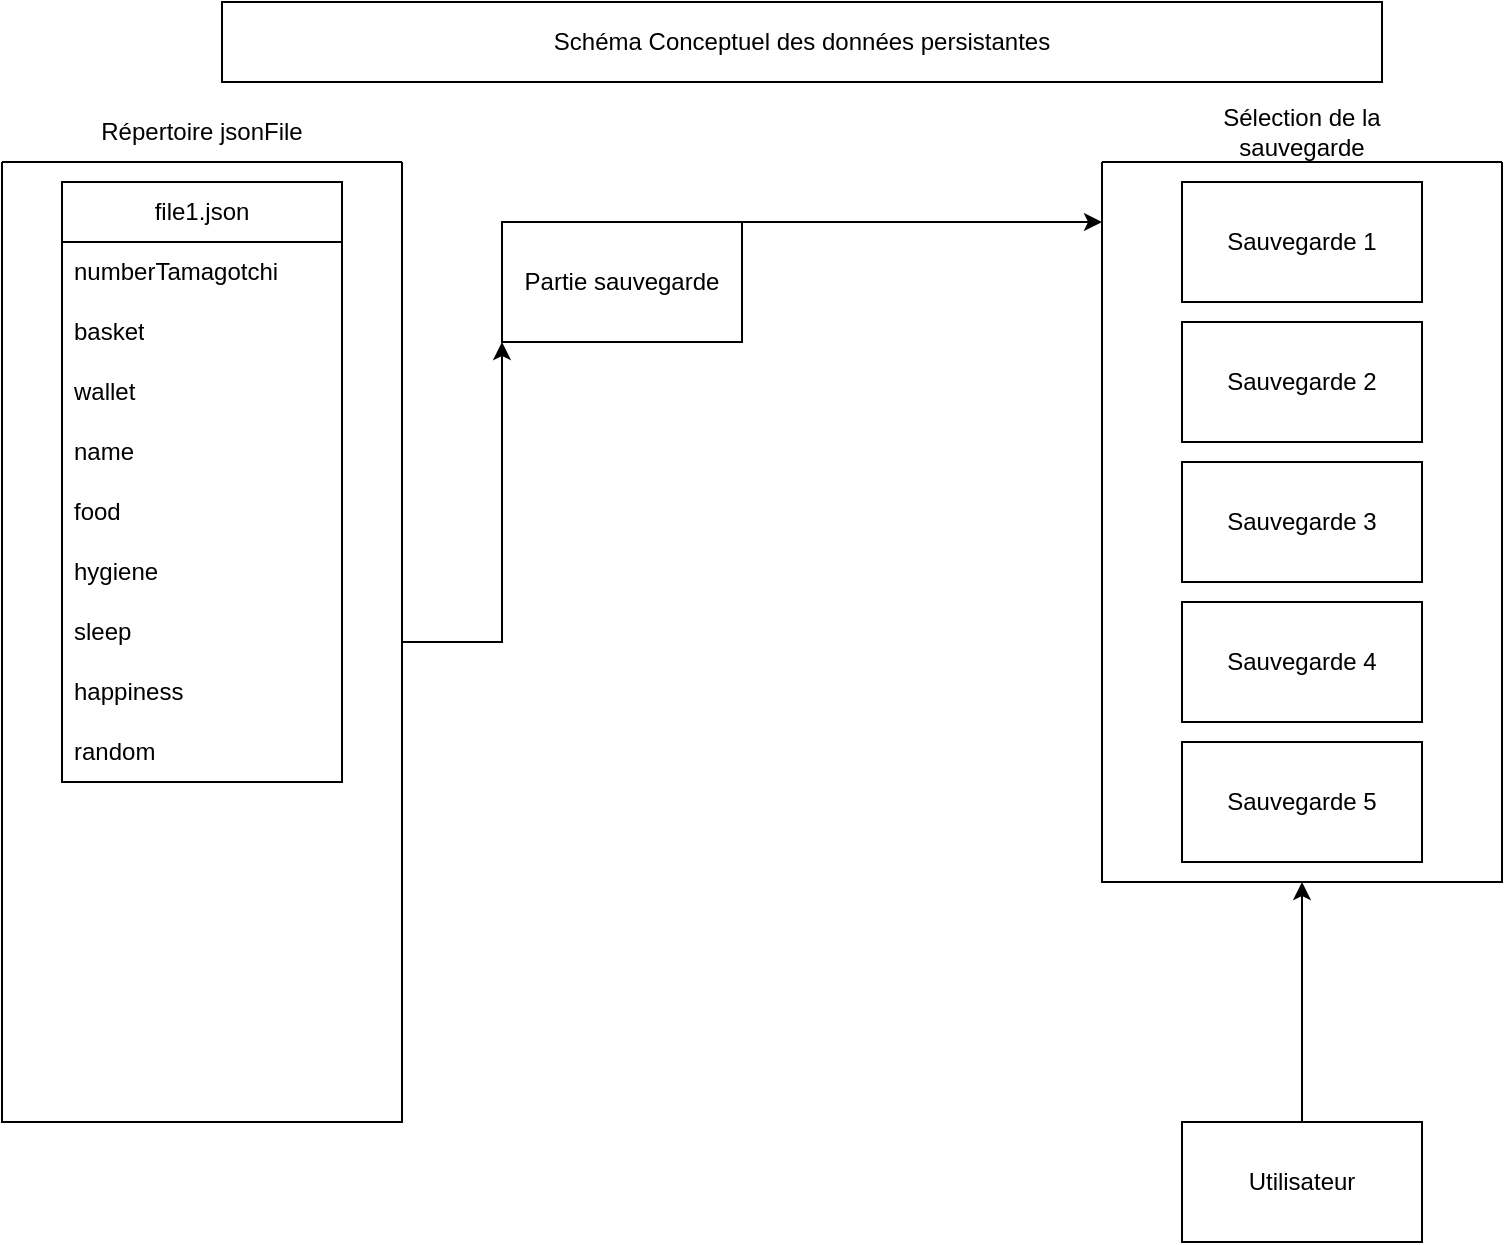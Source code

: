 <mxfile version="22.1.8" type="github">
  <diagram name="Page-1" id="RKldDxdXnzxLfKrf3fxR">
    <mxGraphModel dx="1454" dy="618" grid="1" gridSize="10" guides="1" tooltips="1" connect="1" arrows="1" fold="1" page="1" pageScale="1" pageWidth="827" pageHeight="1169" math="0" shadow="0">
      <root>
        <mxCell id="0" />
        <mxCell id="1" parent="0" />
        <mxCell id="Vucdj2E9eZRiBnAGtS3r-5" value="Schéma Conceptuel des données persistantes" style="rounded=0;whiteSpace=wrap;html=1;" parent="1" vertex="1">
          <mxGeometry x="120" y="40" width="580" height="40" as="geometry" />
        </mxCell>
        <mxCell id="Vucdj2E9eZRiBnAGtS3r-37" style="edgeStyle=orthogonalEdgeStyle;rounded=0;orthogonalLoop=1;jettySize=auto;html=1;exitX=1;exitY=0.5;exitDx=0;exitDy=0;entryX=0;entryY=1;entryDx=0;entryDy=0;" parent="1" source="Vucdj2E9eZRiBnAGtS3r-6" target="Vucdj2E9eZRiBnAGtS3r-27" edge="1">
          <mxGeometry relative="1" as="geometry" />
        </mxCell>
        <mxCell id="Vucdj2E9eZRiBnAGtS3r-6" value="" style="swimlane;startSize=0;" parent="1" vertex="1">
          <mxGeometry x="10" y="120" width="200" height="480" as="geometry" />
        </mxCell>
        <mxCell id="Vucdj2E9eZRiBnAGtS3r-1" value="file1.json" style="swimlane;fontStyle=0;childLayout=stackLayout;horizontal=1;startSize=30;horizontalStack=0;resizeParent=1;resizeParentMax=0;resizeLast=0;collapsible=1;marginBottom=0;whiteSpace=wrap;html=1;" parent="Vucdj2E9eZRiBnAGtS3r-6" vertex="1">
          <mxGeometry x="30" y="10" width="140" height="300" as="geometry" />
        </mxCell>
        <mxCell id="Vucdj2E9eZRiBnAGtS3r-2" value="numberTamagotchi" style="text;strokeColor=none;fillColor=none;align=left;verticalAlign=middle;spacingLeft=4;spacingRight=4;overflow=hidden;points=[[0,0.5],[1,0.5]];portConstraint=eastwest;rotatable=0;whiteSpace=wrap;html=1;" parent="Vucdj2E9eZRiBnAGtS3r-1" vertex="1">
          <mxGeometry y="30" width="140" height="30" as="geometry" />
        </mxCell>
        <mxCell id="Vucdj2E9eZRiBnAGtS3r-3" value="basket" style="text;strokeColor=none;fillColor=none;align=left;verticalAlign=middle;spacingLeft=4;spacingRight=4;overflow=hidden;points=[[0,0.5],[1,0.5]];portConstraint=eastwest;rotatable=0;whiteSpace=wrap;html=1;" parent="Vucdj2E9eZRiBnAGtS3r-1" vertex="1">
          <mxGeometry y="60" width="140" height="30" as="geometry" />
        </mxCell>
        <mxCell id="Vucdj2E9eZRiBnAGtS3r-4" value="wallet" style="text;strokeColor=none;fillColor=none;align=left;verticalAlign=middle;spacingLeft=4;spacingRight=4;overflow=hidden;points=[[0,0.5],[1,0.5]];portConstraint=eastwest;rotatable=0;whiteSpace=wrap;html=1;" parent="Vucdj2E9eZRiBnAGtS3r-1" vertex="1">
          <mxGeometry y="90" width="140" height="30" as="geometry" />
        </mxCell>
        <mxCell id="Vucdj2E9eZRiBnAGtS3r-20" value="name" style="text;strokeColor=none;fillColor=none;align=left;verticalAlign=middle;spacingLeft=4;spacingRight=4;overflow=hidden;points=[[0,0.5],[1,0.5]];portConstraint=eastwest;rotatable=0;whiteSpace=wrap;html=1;" parent="Vucdj2E9eZRiBnAGtS3r-1" vertex="1">
          <mxGeometry y="120" width="140" height="30" as="geometry" />
        </mxCell>
        <mxCell id="Vucdj2E9eZRiBnAGtS3r-21" value="food" style="text;strokeColor=none;fillColor=none;align=left;verticalAlign=middle;spacingLeft=4;spacingRight=4;overflow=hidden;points=[[0,0.5],[1,0.5]];portConstraint=eastwest;rotatable=0;whiteSpace=wrap;html=1;" parent="Vucdj2E9eZRiBnAGtS3r-1" vertex="1">
          <mxGeometry y="150" width="140" height="30" as="geometry" />
        </mxCell>
        <mxCell id="Vucdj2E9eZRiBnAGtS3r-23" value="hygiene" style="text;strokeColor=none;fillColor=none;align=left;verticalAlign=middle;spacingLeft=4;spacingRight=4;overflow=hidden;points=[[0,0.5],[1,0.5]];portConstraint=eastwest;rotatable=0;whiteSpace=wrap;html=1;" parent="Vucdj2E9eZRiBnAGtS3r-1" vertex="1">
          <mxGeometry y="180" width="140" height="30" as="geometry" />
        </mxCell>
        <mxCell id="Vucdj2E9eZRiBnAGtS3r-24" value="sleep" style="text;strokeColor=none;fillColor=none;align=left;verticalAlign=middle;spacingLeft=4;spacingRight=4;overflow=hidden;points=[[0,0.5],[1,0.5]];portConstraint=eastwest;rotatable=0;whiteSpace=wrap;html=1;" parent="Vucdj2E9eZRiBnAGtS3r-1" vertex="1">
          <mxGeometry y="210" width="140" height="30" as="geometry" />
        </mxCell>
        <mxCell id="Vucdj2E9eZRiBnAGtS3r-26" value="happiness" style="text;strokeColor=none;fillColor=none;align=left;verticalAlign=middle;spacingLeft=4;spacingRight=4;overflow=hidden;points=[[0,0.5],[1,0.5]];portConstraint=eastwest;rotatable=0;whiteSpace=wrap;html=1;" parent="Vucdj2E9eZRiBnAGtS3r-1" vertex="1">
          <mxGeometry y="240" width="140" height="30" as="geometry" />
        </mxCell>
        <mxCell id="Vucdj2E9eZRiBnAGtS3r-25" value="random" style="text;strokeColor=none;fillColor=none;align=left;verticalAlign=middle;spacingLeft=4;spacingRight=4;overflow=hidden;points=[[0,0.5],[1,0.5]];portConstraint=eastwest;rotatable=0;whiteSpace=wrap;html=1;" parent="Vucdj2E9eZRiBnAGtS3r-1" vertex="1">
          <mxGeometry y="270" width="140" height="30" as="geometry" />
        </mxCell>
        <mxCell id="Vucdj2E9eZRiBnAGtS3r-7" value="Répertoire jsonFile" style="text;html=1;strokeColor=none;fillColor=none;align=center;verticalAlign=middle;whiteSpace=wrap;rounded=0;" parent="1" vertex="1">
          <mxGeometry x="50" y="90" width="120" height="30" as="geometry" />
        </mxCell>
        <mxCell id="Vucdj2E9eZRiBnAGtS3r-9" value="" style="swimlane;startSize=0;" parent="1" vertex="1">
          <mxGeometry x="560" y="120" width="200" height="360" as="geometry" />
        </mxCell>
        <mxCell id="Vucdj2E9eZRiBnAGtS3r-32" value="Sauvegarde 1" style="rounded=0;whiteSpace=wrap;html=1;" parent="Vucdj2E9eZRiBnAGtS3r-9" vertex="1">
          <mxGeometry x="40" y="10" width="120" height="60" as="geometry" />
        </mxCell>
        <mxCell id="Vucdj2E9eZRiBnAGtS3r-33" value="Sauvegarde 2" style="rounded=0;whiteSpace=wrap;html=1;" parent="Vucdj2E9eZRiBnAGtS3r-9" vertex="1">
          <mxGeometry x="40" y="80" width="120" height="60" as="geometry" />
        </mxCell>
        <mxCell id="Vucdj2E9eZRiBnAGtS3r-34" value="Sauvegarde 3" style="rounded=0;whiteSpace=wrap;html=1;" parent="Vucdj2E9eZRiBnAGtS3r-9" vertex="1">
          <mxGeometry x="40" y="150" width="120" height="60" as="geometry" />
        </mxCell>
        <mxCell id="Vucdj2E9eZRiBnAGtS3r-35" value="Sauvegarde 4" style="rounded=0;whiteSpace=wrap;html=1;" parent="Vucdj2E9eZRiBnAGtS3r-9" vertex="1">
          <mxGeometry x="40" y="220" width="120" height="60" as="geometry" />
        </mxCell>
        <mxCell id="Vucdj2E9eZRiBnAGtS3r-36" value="Sauvegarde 5" style="rounded=0;whiteSpace=wrap;html=1;" parent="Vucdj2E9eZRiBnAGtS3r-9" vertex="1">
          <mxGeometry x="40" y="290" width="120" height="60" as="geometry" />
        </mxCell>
        <mxCell id="Vucdj2E9eZRiBnAGtS3r-10" value="Sélection de la sauvegarde" style="text;html=1;strokeColor=none;fillColor=none;align=center;verticalAlign=middle;whiteSpace=wrap;rounded=0;" parent="1" vertex="1">
          <mxGeometry x="600" y="90" width="120" height="30" as="geometry" />
        </mxCell>
        <mxCell id="Vucdj2E9eZRiBnAGtS3r-27" value="Partie sauvegarde" style="rounded=0;whiteSpace=wrap;html=1;" parent="1" vertex="1">
          <mxGeometry x="260" y="150" width="120" height="60" as="geometry" />
        </mxCell>
        <mxCell id="Vucdj2E9eZRiBnAGtS3r-29" style="edgeStyle=orthogonalEdgeStyle;rounded=0;orthogonalLoop=1;jettySize=auto;html=1;entryX=-0.015;entryY=0.125;entryDx=0;entryDy=0;entryPerimeter=0;" parent="1" edge="1">
          <mxGeometry relative="1" as="geometry">
            <mxPoint x="380" y="150" as="sourcePoint" />
            <mxPoint x="560" y="150" as="targetPoint" />
          </mxGeometry>
        </mxCell>
        <mxCell id="Vucdj2E9eZRiBnAGtS3r-39" style="edgeStyle=orthogonalEdgeStyle;rounded=0;orthogonalLoop=1;jettySize=auto;html=1;exitX=0.5;exitY=0;exitDx=0;exitDy=0;entryX=0.5;entryY=1;entryDx=0;entryDy=0;" parent="1" source="Vucdj2E9eZRiBnAGtS3r-38" target="Vucdj2E9eZRiBnAGtS3r-9" edge="1">
          <mxGeometry relative="1" as="geometry" />
        </mxCell>
        <mxCell id="Vucdj2E9eZRiBnAGtS3r-38" value="Utilisateur" style="rounded=0;whiteSpace=wrap;html=1;" parent="1" vertex="1">
          <mxGeometry x="600" y="600" width="120" height="60" as="geometry" />
        </mxCell>
      </root>
    </mxGraphModel>
  </diagram>
</mxfile>
